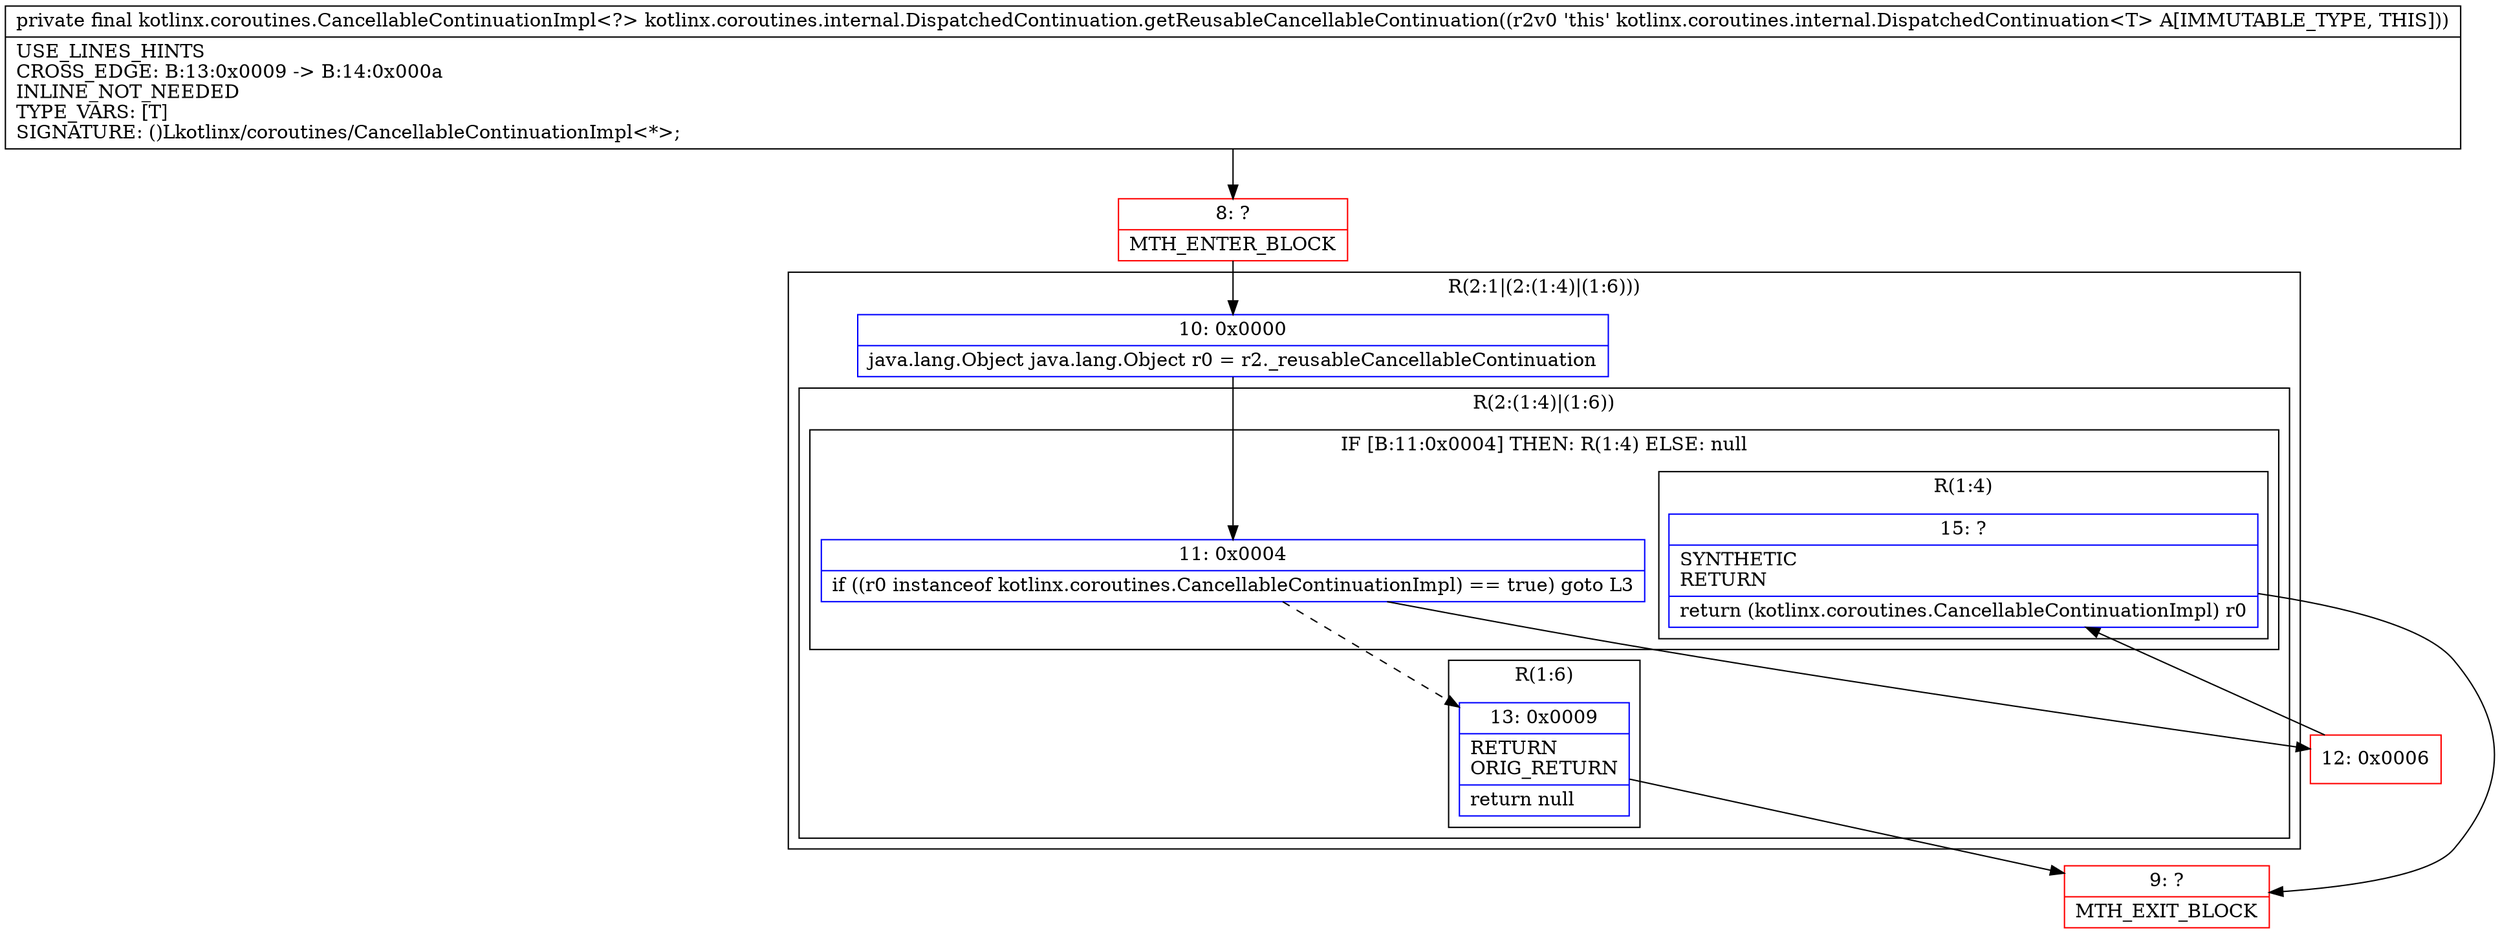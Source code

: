digraph "CFG forkotlinx.coroutines.internal.DispatchedContinuation.getReusableCancellableContinuation()Lkotlinx\/coroutines\/CancellableContinuationImpl;" {
subgraph cluster_Region_439800148 {
label = "R(2:1|(2:(1:4)|(1:6)))";
node [shape=record,color=blue];
Node_10 [shape=record,label="{10\:\ 0x0000|java.lang.Object java.lang.Object r0 = r2._reusableCancellableContinuation\l}"];
subgraph cluster_Region_1875729980 {
label = "R(2:(1:4)|(1:6))";
node [shape=record,color=blue];
subgraph cluster_IfRegion_1169931982 {
label = "IF [B:11:0x0004] THEN: R(1:4) ELSE: null";
node [shape=record,color=blue];
Node_11 [shape=record,label="{11\:\ 0x0004|if ((r0 instanceof kotlinx.coroutines.CancellableContinuationImpl) == true) goto L3\l}"];
subgraph cluster_Region_2144781916 {
label = "R(1:4)";
node [shape=record,color=blue];
Node_15 [shape=record,label="{15\:\ ?|SYNTHETIC\lRETURN\l|return (kotlinx.coroutines.CancellableContinuationImpl) r0\l}"];
}
}
subgraph cluster_Region_1772782899 {
label = "R(1:6)";
node [shape=record,color=blue];
Node_13 [shape=record,label="{13\:\ 0x0009|RETURN\lORIG_RETURN\l|return null\l}"];
}
}
}
Node_8 [shape=record,color=red,label="{8\:\ ?|MTH_ENTER_BLOCK\l}"];
Node_12 [shape=record,color=red,label="{12\:\ 0x0006}"];
Node_9 [shape=record,color=red,label="{9\:\ ?|MTH_EXIT_BLOCK\l}"];
MethodNode[shape=record,label="{private final kotlinx.coroutines.CancellableContinuationImpl\<?\> kotlinx.coroutines.internal.DispatchedContinuation.getReusableCancellableContinuation((r2v0 'this' kotlinx.coroutines.internal.DispatchedContinuation\<T\> A[IMMUTABLE_TYPE, THIS]))  | USE_LINES_HINTS\lCROSS_EDGE: B:13:0x0009 \-\> B:14:0x000a\lINLINE_NOT_NEEDED\lTYPE_VARS: [T]\lSIGNATURE: ()Lkotlinx\/coroutines\/CancellableContinuationImpl\<*\>;\l}"];
MethodNode -> Node_8;Node_10 -> Node_11;
Node_11 -> Node_12;
Node_11 -> Node_13[style=dashed];
Node_15 -> Node_9;
Node_13 -> Node_9;
Node_8 -> Node_10;
Node_12 -> Node_15;
}

